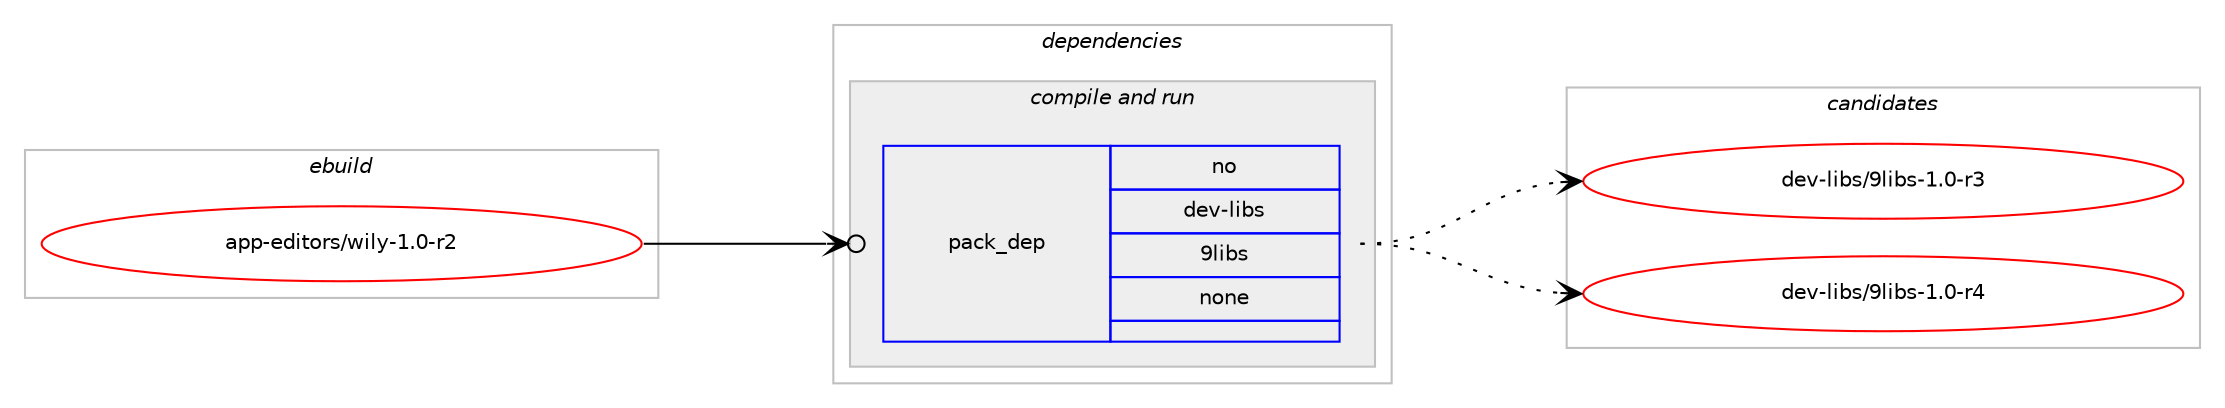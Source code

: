 digraph prolog {

# *************
# Graph options
# *************

newrank=true;
concentrate=true;
compound=true;
graph [rankdir=LR,fontname=Helvetica,fontsize=10,ranksep=1.5];#, ranksep=2.5, nodesep=0.2];
edge  [arrowhead=vee];
node  [fontname=Helvetica,fontsize=10];

# **********
# The ebuild
# **********

subgraph cluster_leftcol {
color=gray;
rank=same;
label=<<i>ebuild</i>>;
id [label="app-editors/wily-1.0-r2", color=red, width=4, href="../app-editors/wily-1.0-r2.svg"];
}

# ****************
# The dependencies
# ****************

subgraph cluster_midcol {
color=gray;
label=<<i>dependencies</i>>;
subgraph cluster_compile {
fillcolor="#eeeeee";
style=filled;
label=<<i>compile</i>>;
}
subgraph cluster_compileandrun {
fillcolor="#eeeeee";
style=filled;
label=<<i>compile and run</i>>;
subgraph pack358575 {
dependency482278 [label=<<TABLE BORDER="0" CELLBORDER="1" CELLSPACING="0" CELLPADDING="4" WIDTH="220"><TR><TD ROWSPAN="6" CELLPADDING="30">pack_dep</TD></TR><TR><TD WIDTH="110">no</TD></TR><TR><TD>dev-libs</TD></TR><TR><TD>9libs</TD></TR><TR><TD>none</TD></TR><TR><TD></TD></TR></TABLE>>, shape=none, color=blue];
}
id:e -> dependency482278:w [weight=20,style="solid",arrowhead="odotvee"];
}
subgraph cluster_run {
fillcolor="#eeeeee";
style=filled;
label=<<i>run</i>>;
}
}

# **************
# The candidates
# **************

subgraph cluster_choices {
rank=same;
color=gray;
label=<<i>candidates</i>>;

subgraph choice358575 {
color=black;
nodesep=1;
choice1001011184510810598115475710810598115454946484511451 [label="dev-libs/9libs-1.0-r3", color=red, width=4,href="../dev-libs/9libs-1.0-r3.svg"];
choice1001011184510810598115475710810598115454946484511452 [label="dev-libs/9libs-1.0-r4", color=red, width=4,href="../dev-libs/9libs-1.0-r4.svg"];
dependency482278:e -> choice1001011184510810598115475710810598115454946484511451:w [style=dotted,weight="100"];
dependency482278:e -> choice1001011184510810598115475710810598115454946484511452:w [style=dotted,weight="100"];
}
}

}

